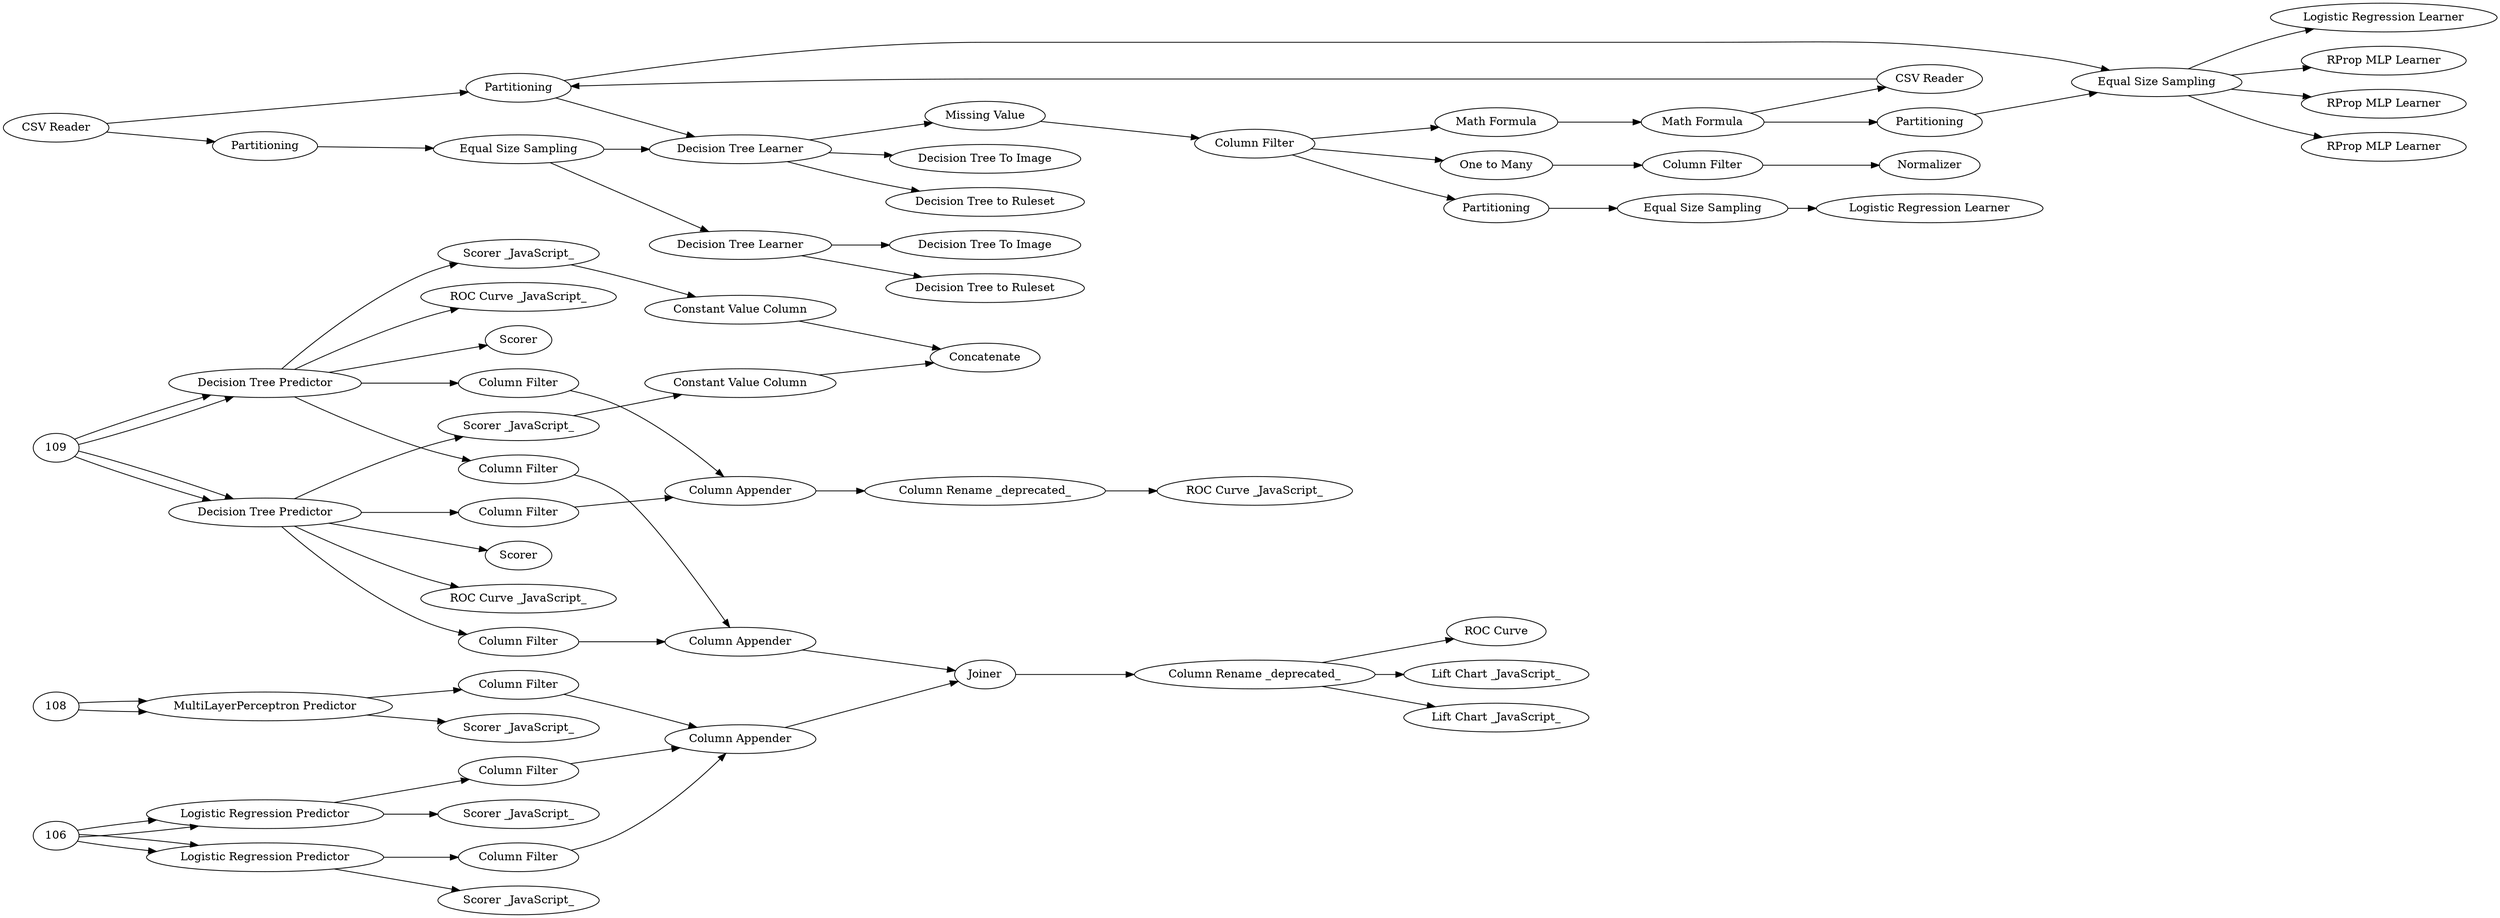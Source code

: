 digraph {
	7 [label="Decision Tree Predictor"]
	8 [label=Scorer]
	36 [label="Logistic Regression Predictor"]
	46 [label="Logistic Regression Predictor"]
	57 [label="ROC Curve"]
	58 [label="Lift Chart _JavaScript_"]
	73 [label="Scorer _JavaScript_"]
	74 [label="ROC Curve _JavaScript_"]
	76 [label="Decision Tree Predictor"]
	77 [label=Scorer]
	78 [label="Scorer _JavaScript_"]
	79 [label="ROC Curve _JavaScript_"]
	92 [label="Column Appender"]
	93 [label="Column Filter"]
	94 [label="Column Filter"]
	95 [label=Concatenate]
	96 [label="Constant Value Column"]
	98 [label="Column Rename _deprecated_"]
	99 [label="Constant Value Column"]
	100 [label="ROC Curve _JavaScript_"]
	105 [label="MultiLayerPerceptron Predictor"]
	1 [label="CSV Reader"]
	3 [label="Missing Value"]
	4 [label="Rule Engine"]
	31 [label="Column Filter"]
	32 [label=Partitioning]
	44 [label="Logistic Regression Learner"]
	48 [label=Partitioning]
	53 [label="Logistic Regression Learner"]
	55 [label="Math Formula"]
	56 [label="Math Formula"]
	85 [label=Statistics]
	86 [label=Statistics]
	87 [label="Rule Engine"]
	103 [label="Equal Size Sampling"]
	104 [label="Equal Size Sampling"]
	11 [label=Normalizer]
	14 [label="RProp MLP Learner"]
	24 [label="RProp MLP Learner"]
	85 [label="One to Many"]
	86 [label="CSV Reader"]
	87 [label=Partitioning]
	88 [label="Column Filter"]
	101 [label="RProp MLP Learner"]
	103 [label="Equal Size Sampling"]
	1 [label="CSV Reader"]
	2 [label=Partitioning]
	4 [label="Decision Tree Learner"]
	5 [label="Decision Tree To Image"]
	6 [label="Decision Tree to Ruleset"]
	75 [label="Decision Tree to Ruleset"]
	80 [label="Decision Tree Learner"]
	81 [label="Decision Tree To Image"]
	84 [label="Equal Size Sampling"]
	110 [label="Scorer _JavaScript_"]
	111 [label="Scorer _JavaScript_"]
	112 [label="Scorer _JavaScript_"]
	113 [label="Column Filter"]
	114 [label="Column Filter"]
	115 [label="Column Filter"]
	116 [label="Column Filter"]
	117 [label="Column Filter"]
	118 [label="Column Appender"]
	119 [label="Column Appender"]
	120 [label=Joiner]
	138 [label="Column Rename _deprecated_"]
	139 [label="Lift Chart _JavaScript_"]
	1 -> 87
	3 -> 31
	4 -> 3
	31 -> 55
	31 -> 85
	31 -> 32
	32 -> 104
	48 -> 103
	55 -> 56
	56 -> 48
	56 -> 86
	87 -> 4
	103 -> 53
	104 -> 44
	85 -> 88
	86 -> 87
	87 -> 103
	88 -> 11
	103 -> 14
	103 -> 101
	103 -> 24
	1 -> 2
	2 -> 84
	4 -> 5
	4 -> 6
	80 -> 81
	80 -> 75
	84 -> 80
	84 -> 4
	7 -> 74
	7 -> 73
	7 -> 8
	7 -> 94
	7 -> 114
	36 -> 112
	36 -> 115
	46 -> 111
	46 -> 116
	73 -> 99
	76 -> 77
	76 -> 78
	76 -> 79
	76 -> 93
	76 -> 113
	78 -> 96
	92 -> 98
	93 -> 92
	94 -> 92
	96 -> 95
	98 -> 100
	99 -> 95
	105 -> 110
	105 -> 117
	106 -> 46
	106 -> 46
	106 -> 36
	106 -> 36
	108 -> 105
	108 -> 105
	109 -> 76
	109 -> 76
	109 -> 7
	109 -> 7
	113 -> 118
	114 -> 118
	115 -> 119
	116 -> 119
	117 -> 119
	118 -> 120
	119 -> 120
	120 -> 138
	138 -> 139
	138 -> 57
	138 -> 58
	rankdir=LR
}
